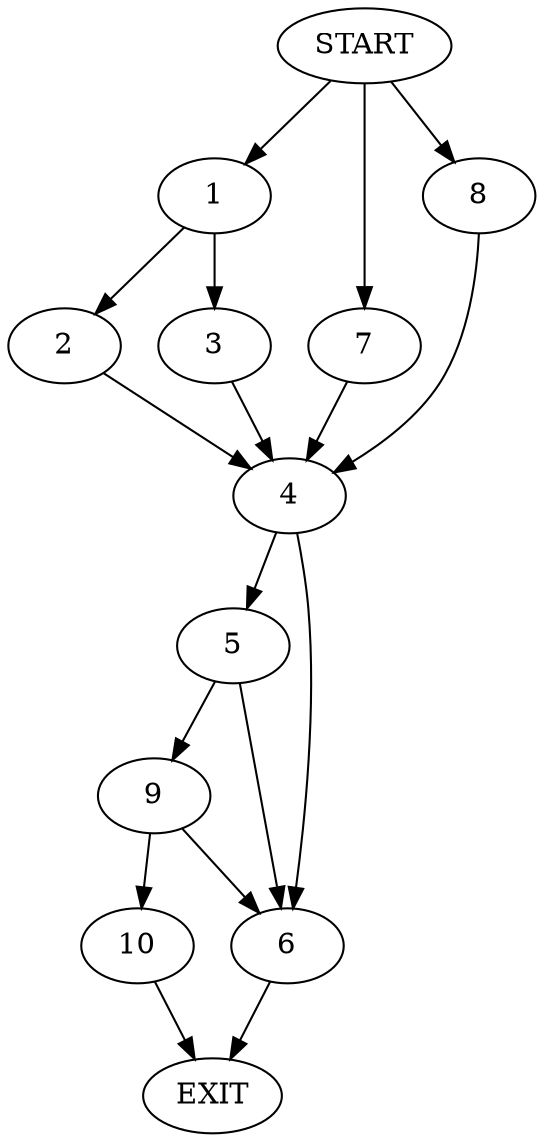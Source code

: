 digraph {
0 [label="START"]
11 [label="EXIT"]
0 -> 1
1 -> 2
1 -> 3
2 -> 4
3 -> 4
4 -> 5
4 -> 6
0 -> 7
7 -> 4
0 -> 8
8 -> 4
5 -> 9
5 -> 6
6 -> 11
9 -> 10
9 -> 6
10 -> 11
}
